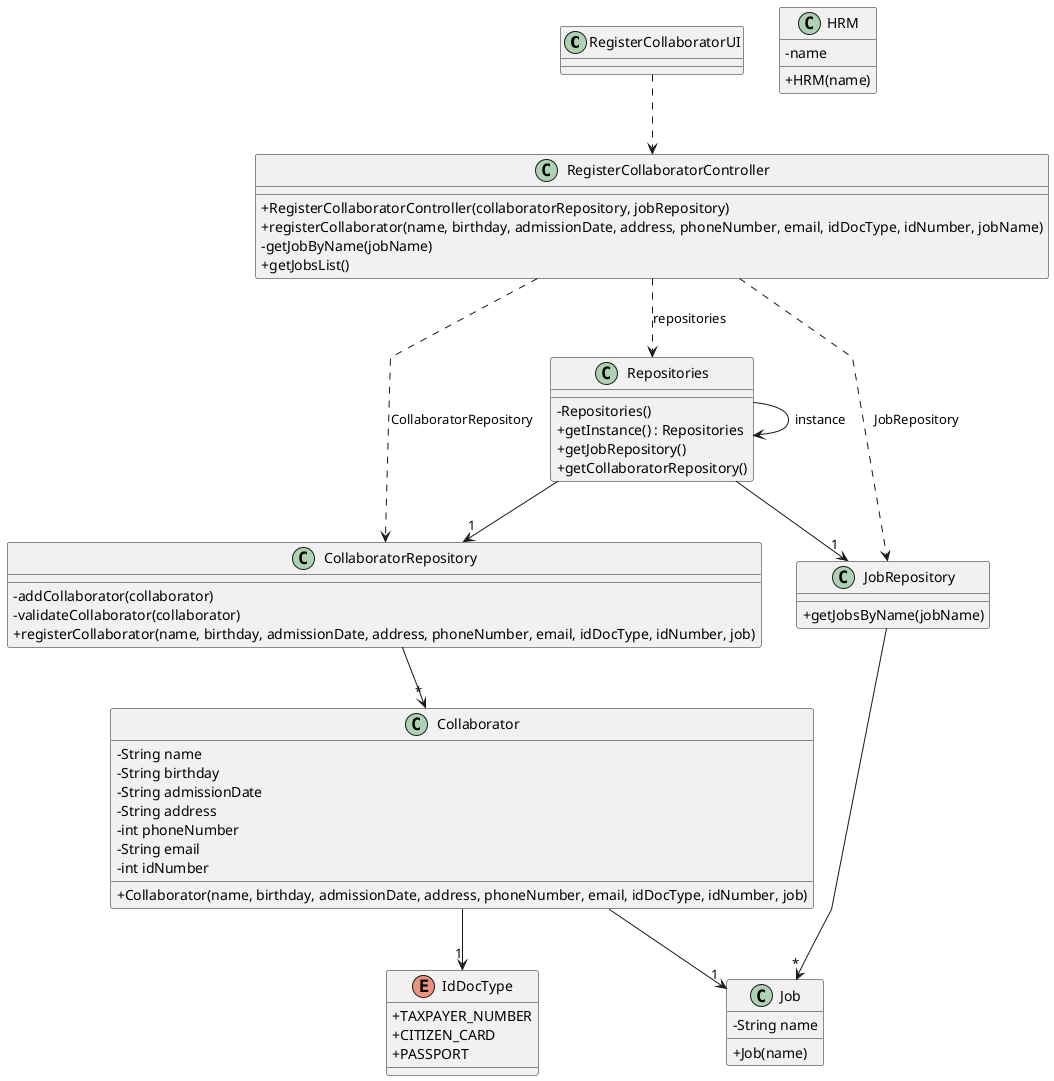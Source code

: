 @startuml
'skinparam monochrome true
skinparam packageStyle rectangle
skinparam shadowing false
skinparam linetype polyline
'skinparam linetype orto

skinparam classAttributeIconSize 0

'left to right direction

class RegisterCollaboratorUI {
}

class RegisterCollaboratorController {
    +RegisterCollaboratorController(collaboratorRepository, jobRepository)
    +registerCollaborator(name, birthday, admissionDate, address, phoneNumber, email, idDocType, idNumber, jobName)
    -getJobByName(jobName)
    +getJobsList()
}

class CollaboratorRepository {
    -addCollaborator(collaborator)
    -validateCollaborator(collaborator)
    +registerCollaborator(name, birthday, admissionDate, address, phoneNumber, email, idDocType, idNumber, job)
}

class Collaborator {
    -String name
    -String birthday
    -String admissionDate
    -String address
    -int phoneNumber
    -String email
    -int idNumber
    +Collaborator(name, birthday, admissionDate, address, phoneNumber, email, idDocType, idNumber, job)
}

class JobRepository {
    +getJobsByName(jobName)
}

class Job {
    -String name
    +Job(name)
}

class HRM {
    - name
    +HRM(name)
}

class Repositories {
    - Repositories()
    + getInstance() : Repositories
    + getJobRepository()
    + getCollaboratorRepository()
}

enum IdDocType {
    + TAXPAYER_NUMBER
    + CITIZEN_CARD
    + PASSPORT
}

RegisterCollaboratorUI ..> RegisterCollaboratorController
RegisterCollaboratorController ..> Repositories: repositories
RegisterCollaboratorController ..> CollaboratorRepository: CollaboratorRepository
RegisterCollaboratorController ..> JobRepository: JobRepository
Repositories --> Repositories: instance
Repositories --> "1" CollaboratorRepository
Repositories --> "1" JobRepository
CollaboratorRepository --> "*" Collaborator
JobRepository --> "*" Job
Collaborator --> "1" Job
Collaborator --> "1" IdDocType

@enduml